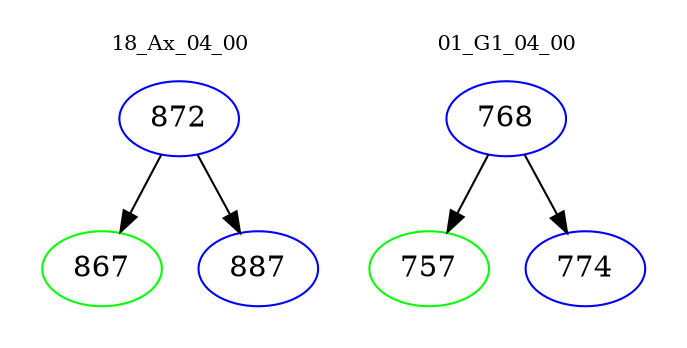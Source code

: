digraph{
subgraph cluster_0 {
color = white
label = "18_Ax_04_00";
fontsize=10;
T0_872 [label="872", color="blue"]
T0_872 -> T0_867 [color="black"]
T0_867 [label="867", color="green"]
T0_872 -> T0_887 [color="black"]
T0_887 [label="887", color="blue"]
}
subgraph cluster_1 {
color = white
label = "01_G1_04_00";
fontsize=10;
T1_768 [label="768", color="blue"]
T1_768 -> T1_757 [color="black"]
T1_757 [label="757", color="green"]
T1_768 -> T1_774 [color="black"]
T1_774 [label="774", color="blue"]
}
}
